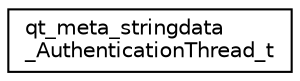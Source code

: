 digraph "Graphical Class Hierarchy"
{
  edge [fontname="Helvetica",fontsize="10",labelfontname="Helvetica",labelfontsize="10"];
  node [fontname="Helvetica",fontsize="10",shape=record];
  rankdir="LR";
  Node1 [label="qt_meta_stringdata\l_AuthenticationThread_t",height=0.2,width=0.4,color="black", fillcolor="white", style="filled",URL="$structqt__meta__stringdata___authentication_thread__t.html"];
}
